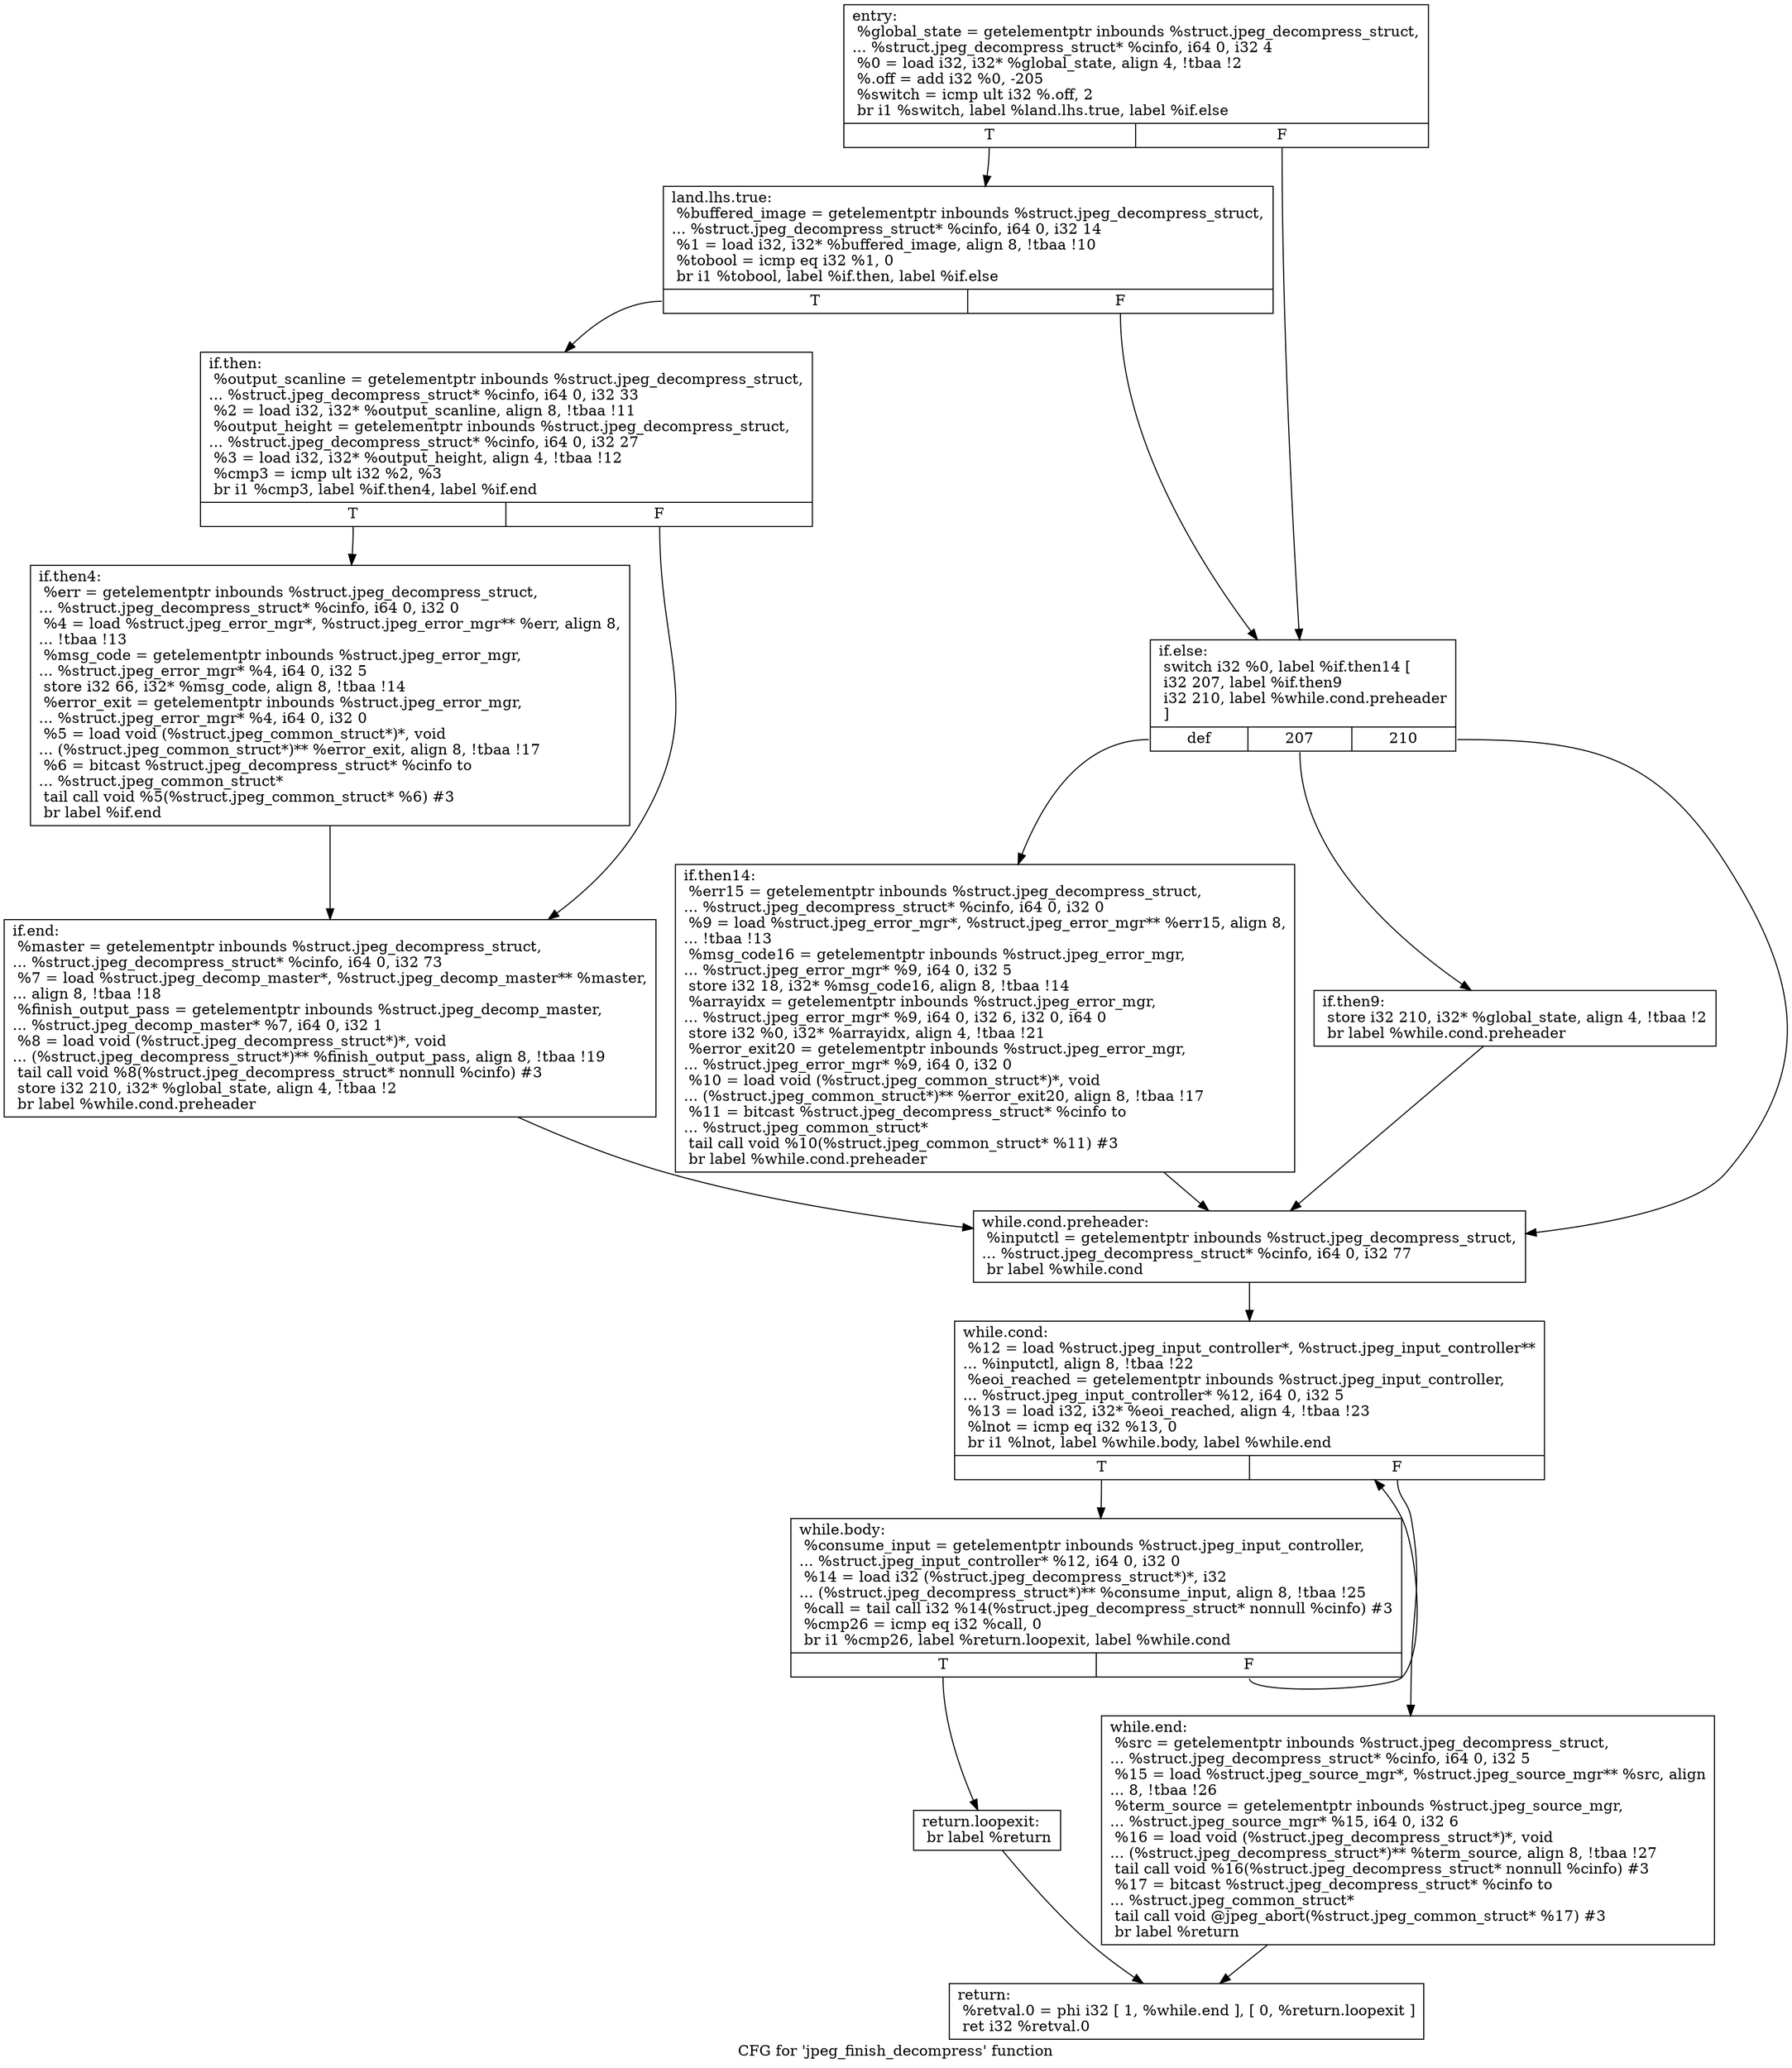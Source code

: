 digraph "CFG for 'jpeg_finish_decompress' function" {
	label="CFG for 'jpeg_finish_decompress' function";

	Node0x5157270 [shape=record,label="{entry:\l  %global_state = getelementptr inbounds %struct.jpeg_decompress_struct,\l... %struct.jpeg_decompress_struct* %cinfo, i64 0, i32 4\l  %0 = load i32, i32* %global_state, align 4, !tbaa !2\l  %.off = add i32 %0, -205\l  %switch = icmp ult i32 %.off, 2\l  br i1 %switch, label %land.lhs.true, label %if.else\l|{<s0>T|<s1>F}}"];
	Node0x5157270:s0 -> Node0x5157540;
	Node0x5157270:s1 -> Node0x5157620;
	Node0x5157540 [shape=record,label="{land.lhs.true:                                    \l  %buffered_image = getelementptr inbounds %struct.jpeg_decompress_struct,\l... %struct.jpeg_decompress_struct* %cinfo, i64 0, i32 14\l  %1 = load i32, i32* %buffered_image, align 8, !tbaa !10\l  %tobool = icmp eq i32 %1, 0\l  br i1 %tobool, label %if.then, label %if.else\l|{<s0>T|<s1>F}}"];
	Node0x5157540:s0 -> Node0x51695a0;
	Node0x5157540:s1 -> Node0x5157620;
	Node0x51695a0 [shape=record,label="{if.then:                                          \l  %output_scanline = getelementptr inbounds %struct.jpeg_decompress_struct,\l... %struct.jpeg_decompress_struct* %cinfo, i64 0, i32 33\l  %2 = load i32, i32* %output_scanline, align 8, !tbaa !11\l  %output_height = getelementptr inbounds %struct.jpeg_decompress_struct,\l... %struct.jpeg_decompress_struct* %cinfo, i64 0, i32 27\l  %3 = load i32, i32* %output_height, align 4, !tbaa !12\l  %cmp3 = icmp ult i32 %2, %3\l  br i1 %cmp3, label %if.then4, label %if.end\l|{<s0>T|<s1>F}}"];
	Node0x51695a0:s0 -> Node0x5157170;
	Node0x51695a0:s1 -> Node0x5169e30;
	Node0x5157170 [shape=record,label="{if.then4:                                         \l  %err = getelementptr inbounds %struct.jpeg_decompress_struct,\l... %struct.jpeg_decompress_struct* %cinfo, i64 0, i32 0\l  %4 = load %struct.jpeg_error_mgr*, %struct.jpeg_error_mgr** %err, align 8,\l... !tbaa !13\l  %msg_code = getelementptr inbounds %struct.jpeg_error_mgr,\l... %struct.jpeg_error_mgr* %4, i64 0, i32 5\l  store i32 66, i32* %msg_code, align 8, !tbaa !14\l  %error_exit = getelementptr inbounds %struct.jpeg_error_mgr,\l... %struct.jpeg_error_mgr* %4, i64 0, i32 0\l  %5 = load void (%struct.jpeg_common_struct*)*, void\l... (%struct.jpeg_common_struct*)** %error_exit, align 8, !tbaa !17\l  %6 = bitcast %struct.jpeg_decompress_struct* %cinfo to\l... %struct.jpeg_common_struct*\l  tail call void %5(%struct.jpeg_common_struct* %6) #3\l  br label %if.end\l}"];
	Node0x5157170 -> Node0x5169e30;
	Node0x5169e30 [shape=record,label="{if.end:                                           \l  %master = getelementptr inbounds %struct.jpeg_decompress_struct,\l... %struct.jpeg_decompress_struct* %cinfo, i64 0, i32 73\l  %7 = load %struct.jpeg_decomp_master*, %struct.jpeg_decomp_master** %master,\l... align 8, !tbaa !18\l  %finish_output_pass = getelementptr inbounds %struct.jpeg_decomp_master,\l... %struct.jpeg_decomp_master* %7, i64 0, i32 1\l  %8 = load void (%struct.jpeg_decompress_struct*)*, void\l... (%struct.jpeg_decompress_struct*)** %finish_output_pass, align 8, !tbaa !19\l  tail call void %8(%struct.jpeg_decompress_struct* nonnull %cinfo) #3\l  store i32 210, i32* %global_state, align 4, !tbaa !2\l  br label %while.cond.preheader\l}"];
	Node0x5169e30 -> Node0x516ab80;
	Node0x5157620 [shape=record,label="{if.else:                                          \l  switch i32 %0, label %if.then14 [\l    i32 207, label %if.then9\l    i32 210, label %while.cond.preheader\l  ]\l|{<s0>def|<s1>207|<s2>210}}"];
	Node0x5157620:s0 -> Node0x516acc0;
	Node0x5157620:s1 -> Node0x516ad70;
	Node0x5157620:s2 -> Node0x516ab80;
	Node0x516ad70 [shape=record,label="{if.then9:                                         \l  store i32 210, i32* %global_state, align 4, !tbaa !2\l  br label %while.cond.preheader\l}"];
	Node0x516ad70 -> Node0x516ab80;
	Node0x516acc0 [shape=record,label="{if.then14:                                        \l  %err15 = getelementptr inbounds %struct.jpeg_decompress_struct,\l... %struct.jpeg_decompress_struct* %cinfo, i64 0, i32 0\l  %9 = load %struct.jpeg_error_mgr*, %struct.jpeg_error_mgr** %err15, align 8,\l... !tbaa !13\l  %msg_code16 = getelementptr inbounds %struct.jpeg_error_mgr,\l... %struct.jpeg_error_mgr* %9, i64 0, i32 5\l  store i32 18, i32* %msg_code16, align 8, !tbaa !14\l  %arrayidx = getelementptr inbounds %struct.jpeg_error_mgr,\l... %struct.jpeg_error_mgr* %9, i64 0, i32 6, i32 0, i64 0\l  store i32 %0, i32* %arrayidx, align 4, !tbaa !21\l  %error_exit20 = getelementptr inbounds %struct.jpeg_error_mgr,\l... %struct.jpeg_error_mgr* %9, i64 0, i32 0\l  %10 = load void (%struct.jpeg_common_struct*)*, void\l... (%struct.jpeg_common_struct*)** %error_exit20, align 8, !tbaa !17\l  %11 = bitcast %struct.jpeg_decompress_struct* %cinfo to\l... %struct.jpeg_common_struct*\l  tail call void %10(%struct.jpeg_common_struct* %11) #3\l  br label %while.cond.preheader\l}"];
	Node0x516acc0 -> Node0x516ab80;
	Node0x516ab80 [shape=record,label="{while.cond.preheader:                             \l  %inputctl = getelementptr inbounds %struct.jpeg_decompress_struct,\l... %struct.jpeg_decompress_struct* %cinfo, i64 0, i32 77\l  br label %while.cond\l}"];
	Node0x516ab80 -> Node0x516b8c0;
	Node0x516b8c0 [shape=record,label="{while.cond:                                       \l  %12 = load %struct.jpeg_input_controller*, %struct.jpeg_input_controller**\l... %inputctl, align 8, !tbaa !22\l  %eoi_reached = getelementptr inbounds %struct.jpeg_input_controller,\l... %struct.jpeg_input_controller* %12, i64 0, i32 5\l  %13 = load i32, i32* %eoi_reached, align 4, !tbaa !23\l  %lnot = icmp eq i32 %13, 0\l  br i1 %lnot, label %while.body, label %while.end\l|{<s0>T|<s1>F}}"];
	Node0x516b8c0:s0 -> Node0x5157690;
	Node0x516b8c0:s1 -> Node0x516c1c0;
	Node0x5157690 [shape=record,label="{while.body:                                       \l  %consume_input = getelementptr inbounds %struct.jpeg_input_controller,\l... %struct.jpeg_input_controller* %12, i64 0, i32 0\l  %14 = load i32 (%struct.jpeg_decompress_struct*)*, i32\l... (%struct.jpeg_decompress_struct*)** %consume_input, align 8, !tbaa !25\l  %call = tail call i32 %14(%struct.jpeg_decompress_struct* nonnull %cinfo) #3\l  %cmp26 = icmp eq i32 %call, 0\l  br i1 %cmp26, label %return.loopexit, label %while.cond\l|{<s0>T|<s1>F}}"];
	Node0x5157690:s0 -> Node0x516c580;
	Node0x5157690:s1 -> Node0x516b8c0;
	Node0x516c1c0 [shape=record,label="{while.end:                                        \l  %src = getelementptr inbounds %struct.jpeg_decompress_struct,\l... %struct.jpeg_decompress_struct* %cinfo, i64 0, i32 5\l  %15 = load %struct.jpeg_source_mgr*, %struct.jpeg_source_mgr** %src, align\l... 8, !tbaa !26\l  %term_source = getelementptr inbounds %struct.jpeg_source_mgr,\l... %struct.jpeg_source_mgr* %15, i64 0, i32 6\l  %16 = load void (%struct.jpeg_decompress_struct*)*, void\l... (%struct.jpeg_decompress_struct*)** %term_source, align 8, !tbaa !27\l  tail call void %16(%struct.jpeg_decompress_struct* nonnull %cinfo) #3\l  %17 = bitcast %struct.jpeg_decompress_struct* %cinfo to\l... %struct.jpeg_common_struct*\l  tail call void @jpeg_abort(%struct.jpeg_common_struct* %17) #3\l  br label %return\l}"];
	Node0x516c1c0 -> Node0x516cd10;
	Node0x516c580 [shape=record,label="{return.loopexit:                                  \l  br label %return\l}"];
	Node0x516c580 -> Node0x516cd10;
	Node0x516cd10 [shape=record,label="{return:                                           \l  %retval.0 = phi i32 [ 1, %while.end ], [ 0, %return.loopexit ]\l  ret i32 %retval.0\l}"];
}
